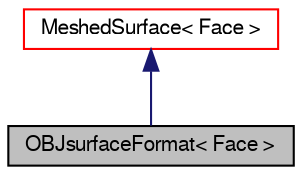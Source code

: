 digraph "OBJsurfaceFormat&lt; Face &gt;"
{
  bgcolor="transparent";
  edge [fontname="FreeSans",fontsize="10",labelfontname="FreeSans",labelfontsize="10"];
  node [fontname="FreeSans",fontsize="10",shape=record];
  Node11 [label="OBJsurfaceFormat\< Face \>",height=0.2,width=0.4,color="black", fillcolor="grey75", style="filled", fontcolor="black"];
  Node12 -> Node11 [dir="back",color="midnightblue",fontsize="10",style="solid",fontname="FreeSans"];
  Node12 [label="MeshedSurface\< Face \>",height=0.2,width=0.4,color="red",URL="$a29566.html",tooltip="A surface geometry mesh with zone information, not to be confused with the similarly named surfaceMes..."];
}
